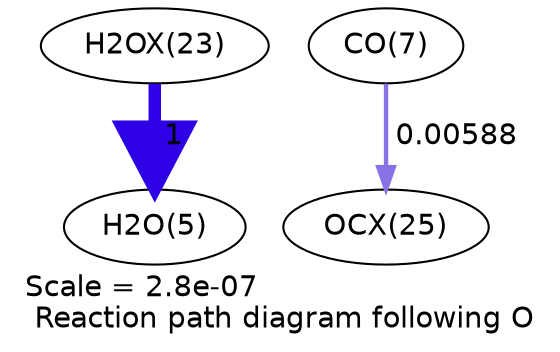 digraph reaction_paths {
center=1;
s32 -> s5[fontname="Helvetica", style="setlinewidth(6)", arrowsize=3, color="0.7, 1.5, 0.9"
, label=" 1"];
s7 -> s34[fontname="Helvetica", style="setlinewidth(2.12)", arrowsize=1.06, color="0.7, 0.506, 0.9"
, label=" 0.00588"];
s5 [ fontname="Helvetica", label="H2O(5)"];
s7 [ fontname="Helvetica", label="CO(7)"];
s32 [ fontname="Helvetica", label="H2OX(23)"];
s34 [ fontname="Helvetica", label="OCX(25)"];
 label = "Scale = 2.8e-07\l Reaction path diagram following O";
 fontname = "Helvetica";
}
